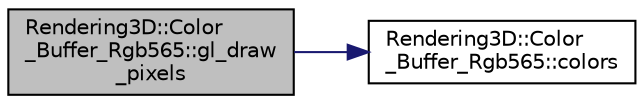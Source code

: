 digraph "Rendering3D::Color_Buffer_Rgb565::gl_draw_pixels"
{
 // LATEX_PDF_SIZE
  edge [fontname="Helvetica",fontsize="10",labelfontname="Helvetica",labelfontsize="10"];
  node [fontname="Helvetica",fontsize="10",shape=record];
  rankdir="LR";
  Node1 [label="Rendering3D::Color\l_Buffer_Rgb565::gl_draw\l_pixels",height=0.2,width=0.4,color="black", fillcolor="grey75", style="filled", fontcolor="black",tooltip=" "];
  Node1 -> Node2 [color="midnightblue",fontsize="10",style="solid",fontname="Helvetica"];
  Node2 [label="Rendering3D::Color\l_Buffer_Rgb565::colors",height=0.2,width=0.4,color="black", fillcolor="white", style="filled",URL="$class_rendering3_d_1_1_color___buffer___rgb565.html#a6c51fa942a29d83682a0dc924ceef427",tooltip=" "];
}
